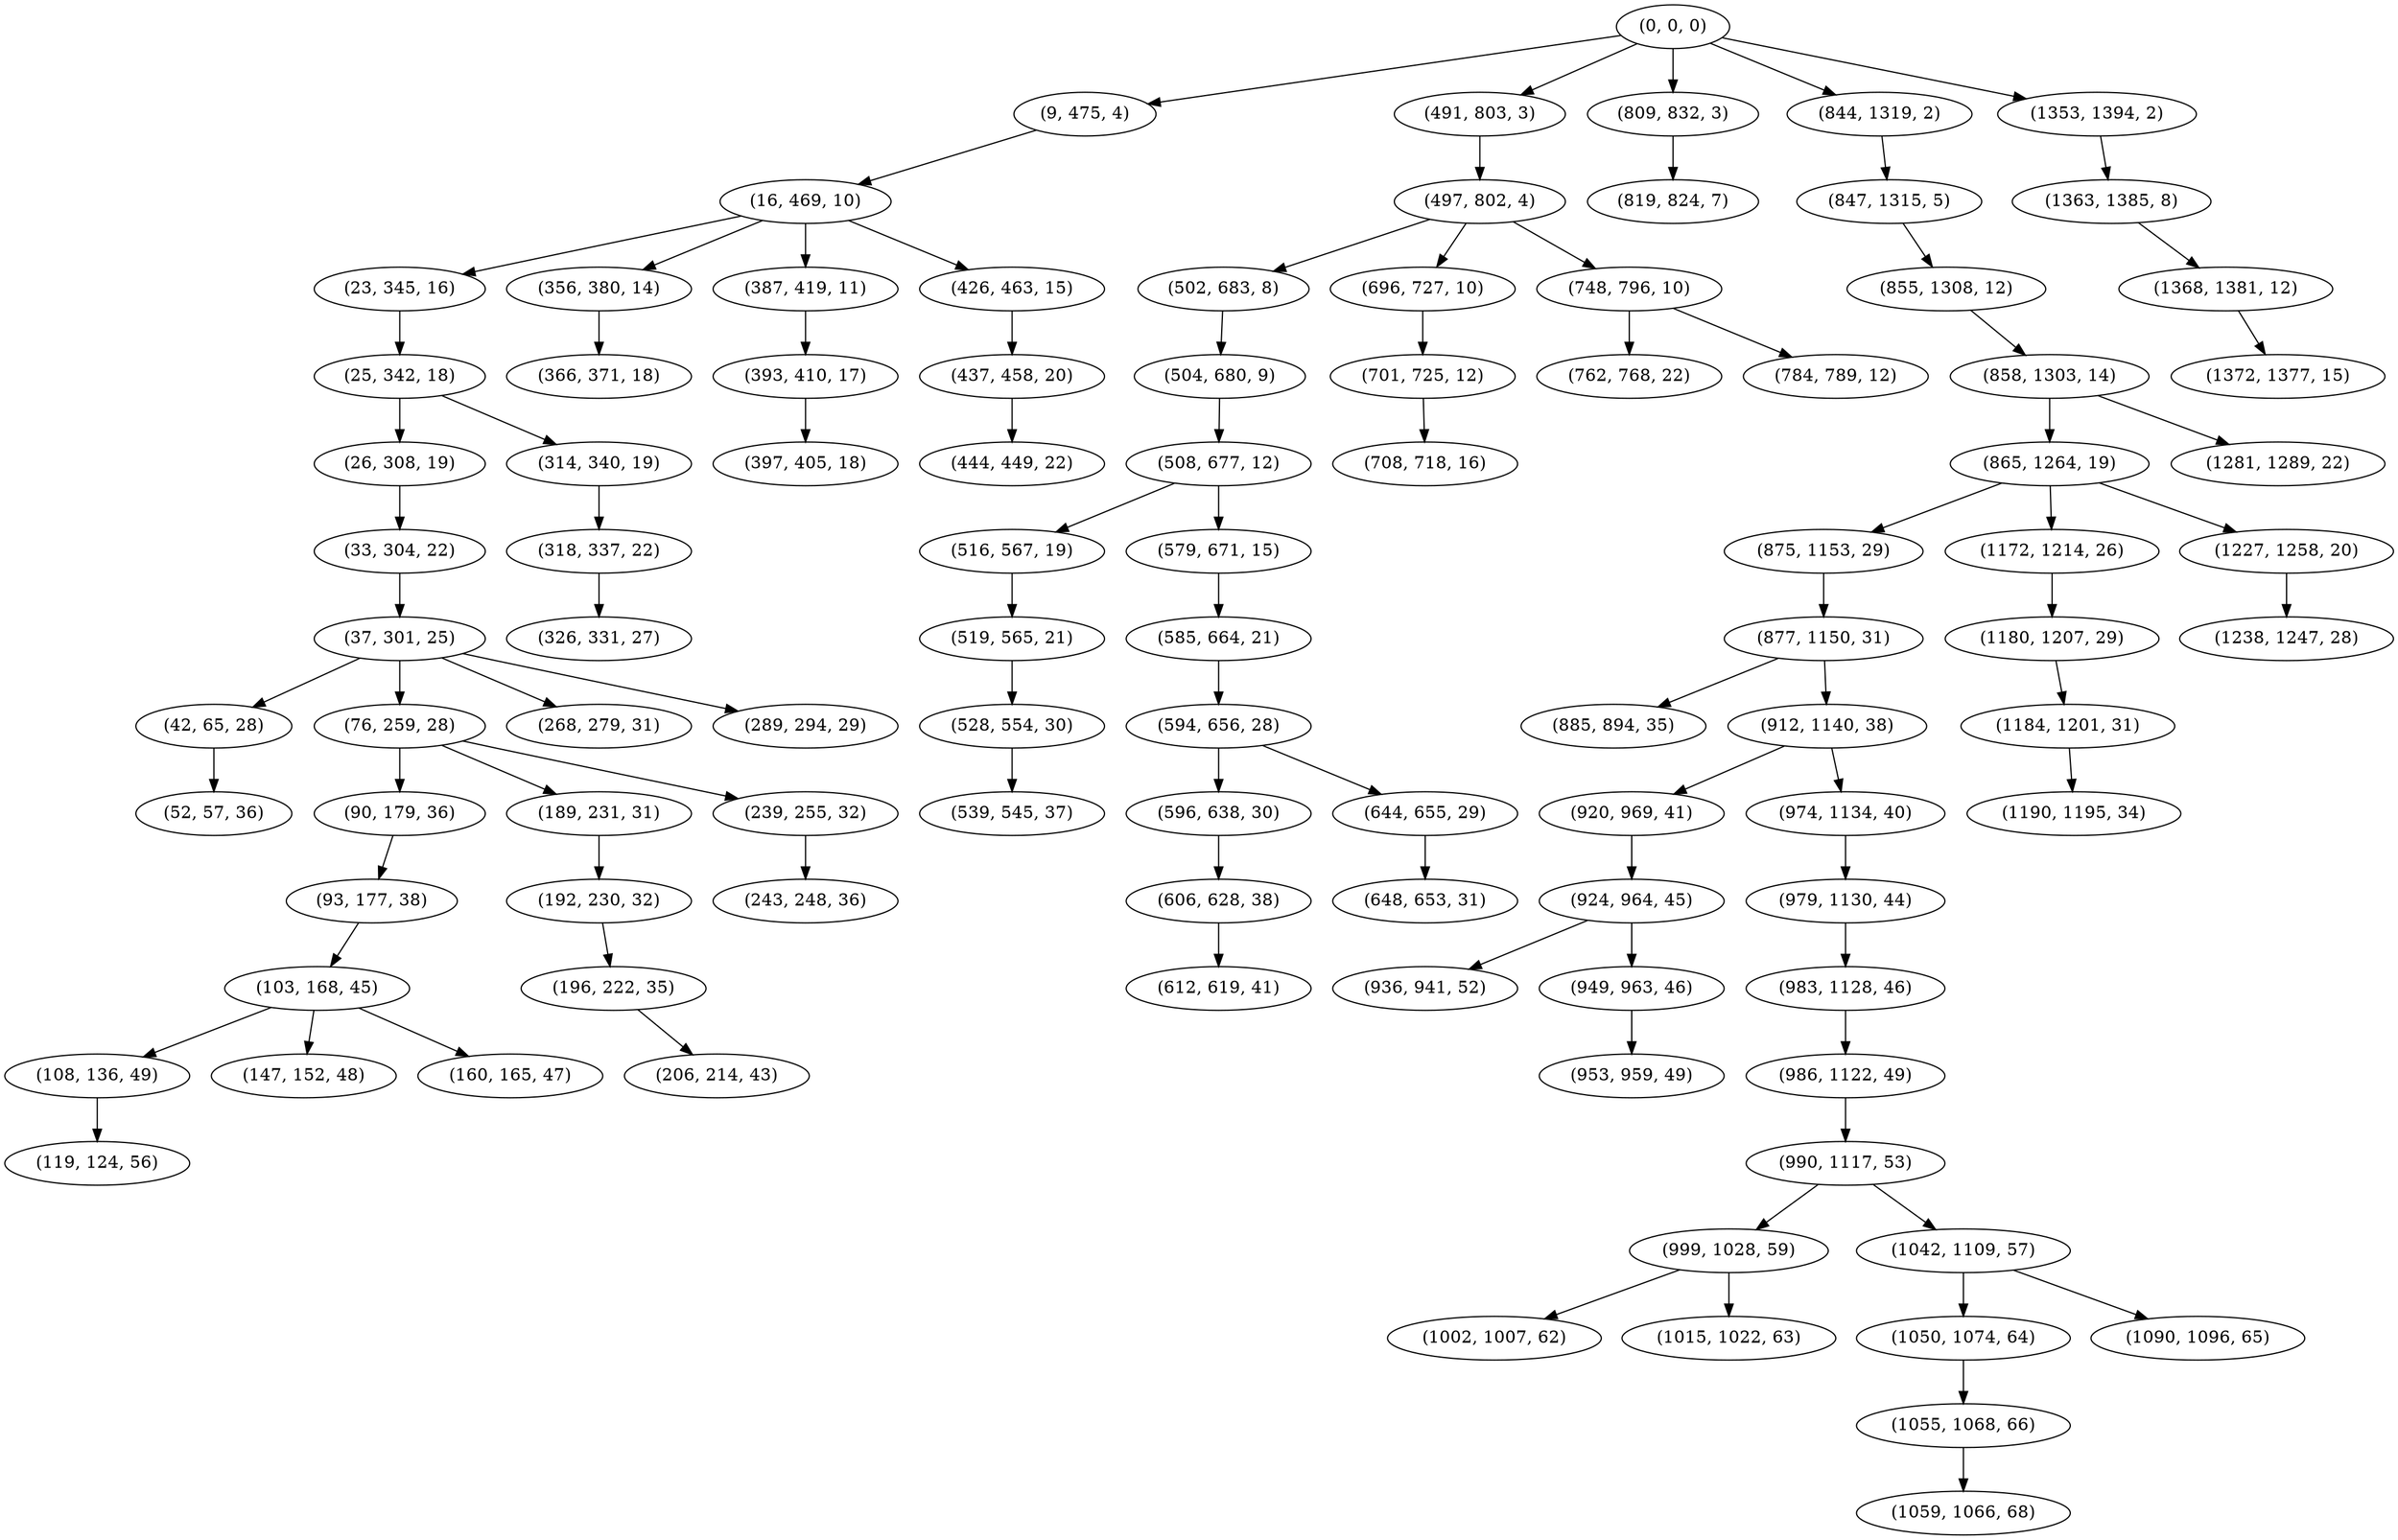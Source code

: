 digraph tree {
    "(0, 0, 0)";
    "(9, 475, 4)";
    "(16, 469, 10)";
    "(23, 345, 16)";
    "(25, 342, 18)";
    "(26, 308, 19)";
    "(33, 304, 22)";
    "(37, 301, 25)";
    "(42, 65, 28)";
    "(52, 57, 36)";
    "(76, 259, 28)";
    "(90, 179, 36)";
    "(93, 177, 38)";
    "(103, 168, 45)";
    "(108, 136, 49)";
    "(119, 124, 56)";
    "(147, 152, 48)";
    "(160, 165, 47)";
    "(189, 231, 31)";
    "(192, 230, 32)";
    "(196, 222, 35)";
    "(206, 214, 43)";
    "(239, 255, 32)";
    "(243, 248, 36)";
    "(268, 279, 31)";
    "(289, 294, 29)";
    "(314, 340, 19)";
    "(318, 337, 22)";
    "(326, 331, 27)";
    "(356, 380, 14)";
    "(366, 371, 18)";
    "(387, 419, 11)";
    "(393, 410, 17)";
    "(397, 405, 18)";
    "(426, 463, 15)";
    "(437, 458, 20)";
    "(444, 449, 22)";
    "(491, 803, 3)";
    "(497, 802, 4)";
    "(502, 683, 8)";
    "(504, 680, 9)";
    "(508, 677, 12)";
    "(516, 567, 19)";
    "(519, 565, 21)";
    "(528, 554, 30)";
    "(539, 545, 37)";
    "(579, 671, 15)";
    "(585, 664, 21)";
    "(594, 656, 28)";
    "(596, 638, 30)";
    "(606, 628, 38)";
    "(612, 619, 41)";
    "(644, 655, 29)";
    "(648, 653, 31)";
    "(696, 727, 10)";
    "(701, 725, 12)";
    "(708, 718, 16)";
    "(748, 796, 10)";
    "(762, 768, 22)";
    "(784, 789, 12)";
    "(809, 832, 3)";
    "(819, 824, 7)";
    "(844, 1319, 2)";
    "(847, 1315, 5)";
    "(855, 1308, 12)";
    "(858, 1303, 14)";
    "(865, 1264, 19)";
    "(875, 1153, 29)";
    "(877, 1150, 31)";
    "(885, 894, 35)";
    "(912, 1140, 38)";
    "(920, 969, 41)";
    "(924, 964, 45)";
    "(936, 941, 52)";
    "(949, 963, 46)";
    "(953, 959, 49)";
    "(974, 1134, 40)";
    "(979, 1130, 44)";
    "(983, 1128, 46)";
    "(986, 1122, 49)";
    "(990, 1117, 53)";
    "(999, 1028, 59)";
    "(1002, 1007, 62)";
    "(1015, 1022, 63)";
    "(1042, 1109, 57)";
    "(1050, 1074, 64)";
    "(1055, 1068, 66)";
    "(1059, 1066, 68)";
    "(1090, 1096, 65)";
    "(1172, 1214, 26)";
    "(1180, 1207, 29)";
    "(1184, 1201, 31)";
    "(1190, 1195, 34)";
    "(1227, 1258, 20)";
    "(1238, 1247, 28)";
    "(1281, 1289, 22)";
    "(1353, 1394, 2)";
    "(1363, 1385, 8)";
    "(1368, 1381, 12)";
    "(1372, 1377, 15)";
    "(0, 0, 0)" -> "(9, 475, 4)";
    "(0, 0, 0)" -> "(491, 803, 3)";
    "(0, 0, 0)" -> "(809, 832, 3)";
    "(0, 0, 0)" -> "(844, 1319, 2)";
    "(0, 0, 0)" -> "(1353, 1394, 2)";
    "(9, 475, 4)" -> "(16, 469, 10)";
    "(16, 469, 10)" -> "(23, 345, 16)";
    "(16, 469, 10)" -> "(356, 380, 14)";
    "(16, 469, 10)" -> "(387, 419, 11)";
    "(16, 469, 10)" -> "(426, 463, 15)";
    "(23, 345, 16)" -> "(25, 342, 18)";
    "(25, 342, 18)" -> "(26, 308, 19)";
    "(25, 342, 18)" -> "(314, 340, 19)";
    "(26, 308, 19)" -> "(33, 304, 22)";
    "(33, 304, 22)" -> "(37, 301, 25)";
    "(37, 301, 25)" -> "(42, 65, 28)";
    "(37, 301, 25)" -> "(76, 259, 28)";
    "(37, 301, 25)" -> "(268, 279, 31)";
    "(37, 301, 25)" -> "(289, 294, 29)";
    "(42, 65, 28)" -> "(52, 57, 36)";
    "(76, 259, 28)" -> "(90, 179, 36)";
    "(76, 259, 28)" -> "(189, 231, 31)";
    "(76, 259, 28)" -> "(239, 255, 32)";
    "(90, 179, 36)" -> "(93, 177, 38)";
    "(93, 177, 38)" -> "(103, 168, 45)";
    "(103, 168, 45)" -> "(108, 136, 49)";
    "(103, 168, 45)" -> "(147, 152, 48)";
    "(103, 168, 45)" -> "(160, 165, 47)";
    "(108, 136, 49)" -> "(119, 124, 56)";
    "(189, 231, 31)" -> "(192, 230, 32)";
    "(192, 230, 32)" -> "(196, 222, 35)";
    "(196, 222, 35)" -> "(206, 214, 43)";
    "(239, 255, 32)" -> "(243, 248, 36)";
    "(314, 340, 19)" -> "(318, 337, 22)";
    "(318, 337, 22)" -> "(326, 331, 27)";
    "(356, 380, 14)" -> "(366, 371, 18)";
    "(387, 419, 11)" -> "(393, 410, 17)";
    "(393, 410, 17)" -> "(397, 405, 18)";
    "(426, 463, 15)" -> "(437, 458, 20)";
    "(437, 458, 20)" -> "(444, 449, 22)";
    "(491, 803, 3)" -> "(497, 802, 4)";
    "(497, 802, 4)" -> "(502, 683, 8)";
    "(497, 802, 4)" -> "(696, 727, 10)";
    "(497, 802, 4)" -> "(748, 796, 10)";
    "(502, 683, 8)" -> "(504, 680, 9)";
    "(504, 680, 9)" -> "(508, 677, 12)";
    "(508, 677, 12)" -> "(516, 567, 19)";
    "(508, 677, 12)" -> "(579, 671, 15)";
    "(516, 567, 19)" -> "(519, 565, 21)";
    "(519, 565, 21)" -> "(528, 554, 30)";
    "(528, 554, 30)" -> "(539, 545, 37)";
    "(579, 671, 15)" -> "(585, 664, 21)";
    "(585, 664, 21)" -> "(594, 656, 28)";
    "(594, 656, 28)" -> "(596, 638, 30)";
    "(594, 656, 28)" -> "(644, 655, 29)";
    "(596, 638, 30)" -> "(606, 628, 38)";
    "(606, 628, 38)" -> "(612, 619, 41)";
    "(644, 655, 29)" -> "(648, 653, 31)";
    "(696, 727, 10)" -> "(701, 725, 12)";
    "(701, 725, 12)" -> "(708, 718, 16)";
    "(748, 796, 10)" -> "(762, 768, 22)";
    "(748, 796, 10)" -> "(784, 789, 12)";
    "(809, 832, 3)" -> "(819, 824, 7)";
    "(844, 1319, 2)" -> "(847, 1315, 5)";
    "(847, 1315, 5)" -> "(855, 1308, 12)";
    "(855, 1308, 12)" -> "(858, 1303, 14)";
    "(858, 1303, 14)" -> "(865, 1264, 19)";
    "(858, 1303, 14)" -> "(1281, 1289, 22)";
    "(865, 1264, 19)" -> "(875, 1153, 29)";
    "(865, 1264, 19)" -> "(1172, 1214, 26)";
    "(865, 1264, 19)" -> "(1227, 1258, 20)";
    "(875, 1153, 29)" -> "(877, 1150, 31)";
    "(877, 1150, 31)" -> "(885, 894, 35)";
    "(877, 1150, 31)" -> "(912, 1140, 38)";
    "(912, 1140, 38)" -> "(920, 969, 41)";
    "(912, 1140, 38)" -> "(974, 1134, 40)";
    "(920, 969, 41)" -> "(924, 964, 45)";
    "(924, 964, 45)" -> "(936, 941, 52)";
    "(924, 964, 45)" -> "(949, 963, 46)";
    "(949, 963, 46)" -> "(953, 959, 49)";
    "(974, 1134, 40)" -> "(979, 1130, 44)";
    "(979, 1130, 44)" -> "(983, 1128, 46)";
    "(983, 1128, 46)" -> "(986, 1122, 49)";
    "(986, 1122, 49)" -> "(990, 1117, 53)";
    "(990, 1117, 53)" -> "(999, 1028, 59)";
    "(990, 1117, 53)" -> "(1042, 1109, 57)";
    "(999, 1028, 59)" -> "(1002, 1007, 62)";
    "(999, 1028, 59)" -> "(1015, 1022, 63)";
    "(1042, 1109, 57)" -> "(1050, 1074, 64)";
    "(1042, 1109, 57)" -> "(1090, 1096, 65)";
    "(1050, 1074, 64)" -> "(1055, 1068, 66)";
    "(1055, 1068, 66)" -> "(1059, 1066, 68)";
    "(1172, 1214, 26)" -> "(1180, 1207, 29)";
    "(1180, 1207, 29)" -> "(1184, 1201, 31)";
    "(1184, 1201, 31)" -> "(1190, 1195, 34)";
    "(1227, 1258, 20)" -> "(1238, 1247, 28)";
    "(1353, 1394, 2)" -> "(1363, 1385, 8)";
    "(1363, 1385, 8)" -> "(1368, 1381, 12)";
    "(1368, 1381, 12)" -> "(1372, 1377, 15)";
}
